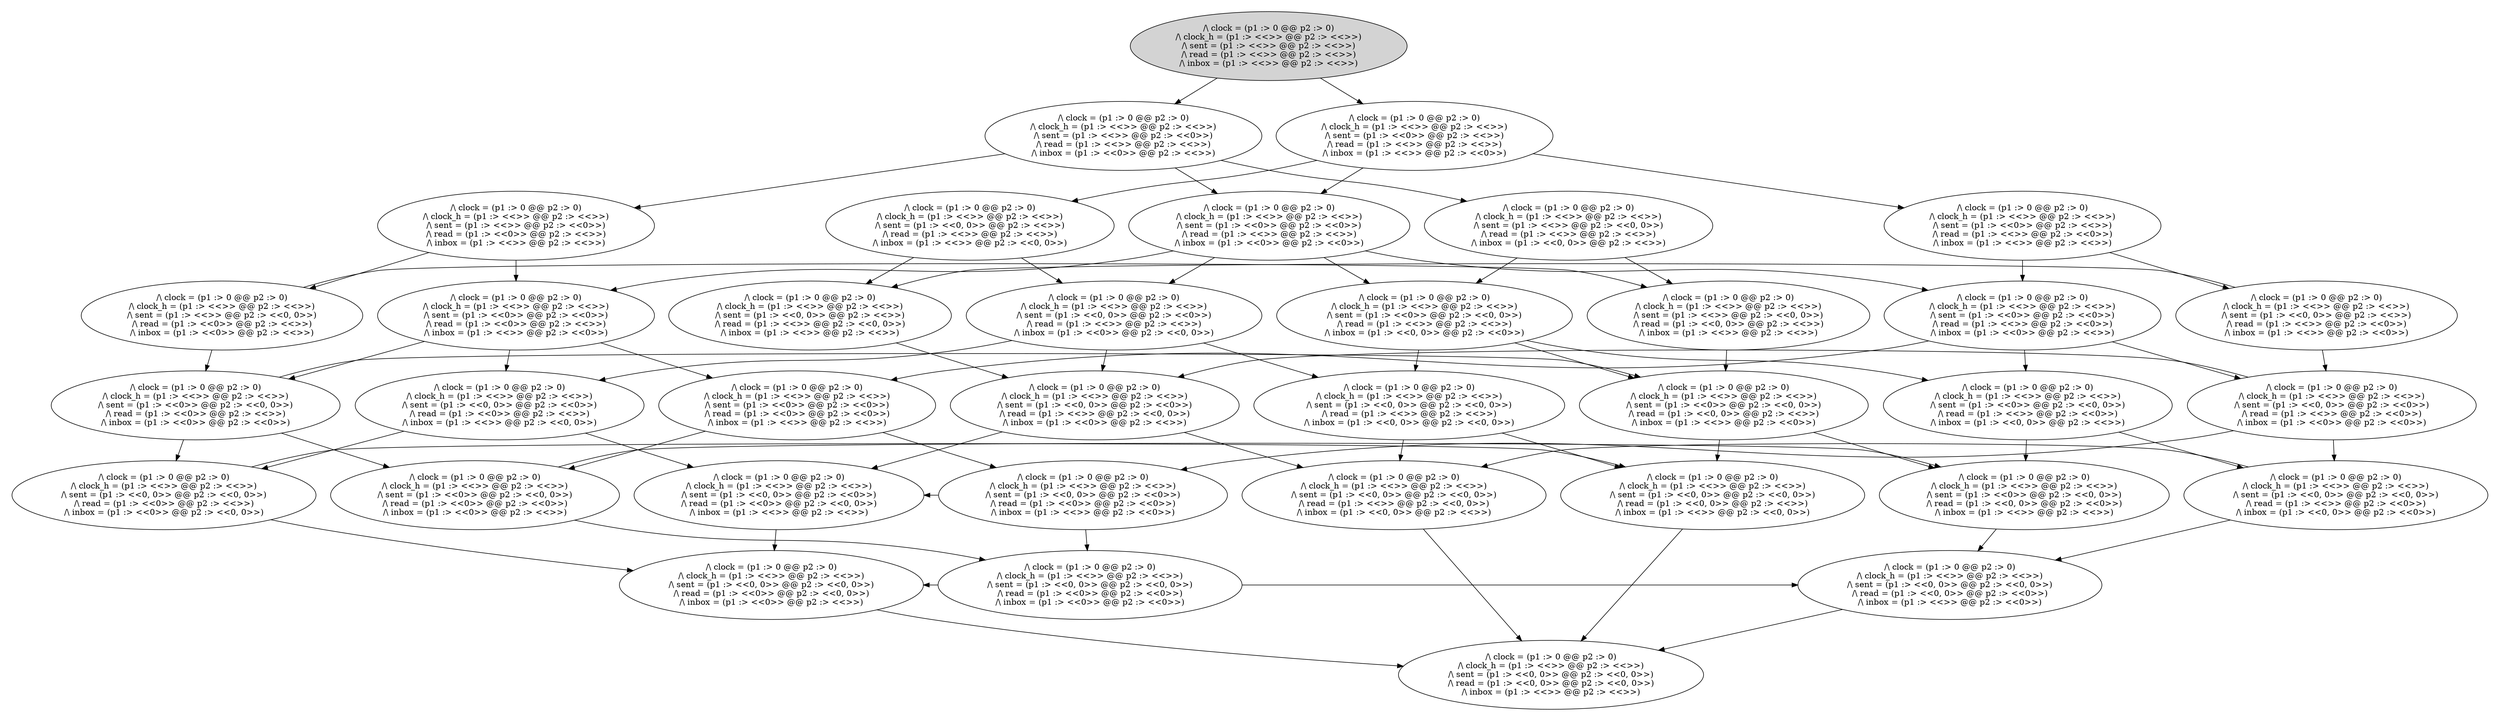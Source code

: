 strict digraph DiskGraph {
nodesep=0.35;
subgraph cluster_graph {
color="white";
-6114393217374611347 [label="/\\ clock = (p1 :> 0 @@ p2 :> 0)\n/\\ clock_h = (p1 :> <<>> @@ p2 :> <<>>)\n/\\ sent = (p1 :> <<>> @@ p2 :> <<>>)\n/\\ read = (p1 :> <<>> @@ p2 :> <<>>)\n/\\ inbox = (p1 :> <<>> @@ p2 :> <<>>)",style = filled]
-6114393217374611347 -> 4183823219107056716 [label="",color="black",fontcolor="black"];
4183823219107056716 [label="/\\ clock = (p1 :> 0 @@ p2 :> 0)\n/\\ clock_h = (p1 :> <<>> @@ p2 :> <<>>)\n/\\ sent = (p1 :> <<0>> @@ p2 :> <<>>)\n/\\ read = (p1 :> <<>> @@ p2 :> <<>>)\n/\\ inbox = (p1 :> <<>> @@ p2 :> <<0>>)"];
-6114393217374611347 -> -1442885059461661172 [label="",color="black",fontcolor="black"];
-1442885059461661172 [label="/\\ clock = (p1 :> 0 @@ p2 :> 0)\n/\\ clock_h = (p1 :> <<>> @@ p2 :> <<>>)\n/\\ sent = (p1 :> <<>> @@ p2 :> <<0>>)\n/\\ read = (p1 :> <<>> @@ p2 :> <<>>)\n/\\ inbox = (p1 :> <<0>> @@ p2 :> <<>>)"];
4183823219107056716 -> -2684541966618361896 [label="",color="black",fontcolor="black"];
-2684541966618361896 [label="/\\ clock = (p1 :> 0 @@ p2 :> 0)\n/\\ clock_h = (p1 :> <<>> @@ p2 :> <<>>)\n/\\ sent = (p1 :> <<0, 0>> @@ p2 :> <<>>)\n/\\ read = (p1 :> <<>> @@ p2 :> <<>>)\n/\\ inbox = (p1 :> <<>> @@ p2 :> <<0, 0>>)"];
4183823219107056716 -> -8667581117001056571 [label="",color="black",fontcolor="black"];
-8667581117001056571 [label="/\\ clock = (p1 :> 0 @@ p2 :> 0)\n/\\ clock_h = (p1 :> <<>> @@ p2 :> <<>>)\n/\\ sent = (p1 :> <<0>> @@ p2 :> <<0>>)\n/\\ read = (p1 :> <<>> @@ p2 :> <<>>)\n/\\ inbox = (p1 :> <<0>> @@ p2 :> <<0>>)"];
4183823219107056716 -> -4641319375448027072 [label="",color="black",fontcolor="black"];
-4641319375448027072 [label="/\\ clock = (p1 :> 0 @@ p2 :> 0)\n/\\ clock_h = (p1 :> <<>> @@ p2 :> <<>>)\n/\\ sent = (p1 :> <<0>> @@ p2 :> <<>>)\n/\\ read = (p1 :> <<>> @@ p2 :> <<0>>)\n/\\ inbox = (p1 :> <<>> @@ p2 :> <<>>)"];
-1442885059461661172 -> -8667581117001056571 [label="",color="black",fontcolor="black"];
-1442885059461661172 -> 3499599219811005342 [label="",color="black",fontcolor="black"];
3499599219811005342 [label="/\\ clock = (p1 :> 0 @@ p2 :> 0)\n/\\ clock_h = (p1 :> <<>> @@ p2 :> <<>>)\n/\\ sent = (p1 :> <<>> @@ p2 :> <<0>>)\n/\\ read = (p1 :> <<0>> @@ p2 :> <<>>)\n/\\ inbox = (p1 :> <<>> @@ p2 :> <<>>)"];
-1442885059461661172 -> -5151998121097620318 [label="",color="black",fontcolor="black"];
-5151998121097620318 [label="/\\ clock = (p1 :> 0 @@ p2 :> 0)\n/\\ clock_h = (p1 :> <<>> @@ p2 :> <<>>)\n/\\ sent = (p1 :> <<>> @@ p2 :> <<0, 0>>)\n/\\ read = (p1 :> <<>> @@ p2 :> <<>>)\n/\\ inbox = (p1 :> <<0, 0>> @@ p2 :> <<>>)"];
-2684541966618361896 -> 7464780154247294177 [label="",color="black",fontcolor="black"];
7464780154247294177 [label="/\\ clock = (p1 :> 0 @@ p2 :> 0)\n/\\ clock_h = (p1 :> <<>> @@ p2 :> <<>>)\n/\\ sent = (p1 :> <<0, 0>> @@ p2 :> <<0>>)\n/\\ read = (p1 :> <<>> @@ p2 :> <<>>)\n/\\ inbox = (p1 :> <<0>> @@ p2 :> <<0, 0>>)"];
-2684541966618361896 -> 298853030305780292 [label="",color="black",fontcolor="black"];
298853030305780292 [label="/\\ clock = (p1 :> 0 @@ p2 :> 0)\n/\\ clock_h = (p1 :> <<>> @@ p2 :> <<>>)\n/\\ sent = (p1 :> <<0, 0>> @@ p2 :> <<>>)\n/\\ read = (p1 :> <<>> @@ p2 :> <<0, 0>>)\n/\\ inbox = (p1 :> <<>> @@ p2 :> <<>>)"];
-8667581117001056571 -> 7464780154247294177 [label="",color="black",fontcolor="black"];
-8667581117001056571 -> 8948607335958594208 [label="",color="black",fontcolor="black"];
8948607335958594208 [label="/\\ clock = (p1 :> 0 @@ p2 :> 0)\n/\\ clock_h = (p1 :> <<>> @@ p2 :> <<>>)\n/\\ sent = (p1 :> <<0>> @@ p2 :> <<0>>)\n/\\ read = (p1 :> <<0>> @@ p2 :> <<>>)\n/\\ inbox = (p1 :> <<>> @@ p2 :> <<0>>)"];
-8667581117001056571 -> 2881955675986428148 [label="",color="black",fontcolor="black"];
2881955675986428148 [label="/\\ clock = (p1 :> 0 @@ p2 :> 0)\n/\\ clock_h = (p1 :> <<>> @@ p2 :> <<>>)\n/\\ sent = (p1 :> <<0>> @@ p2 :> <<0, 0>>)\n/\\ read = (p1 :> <<>> @@ p2 :> <<>>)\n/\\ inbox = (p1 :> <<0, 0>> @@ p2 :> <<0>>)"];
-8667581117001056571 -> -6019166823755751087 [label="",color="black",fontcolor="black"];
-6019166823755751087 [label="/\\ clock = (p1 :> 0 @@ p2 :> 0)\n/\\ clock_h = (p1 :> <<>> @@ p2 :> <<>>)\n/\\ sent = (p1 :> <<0>> @@ p2 :> <<0>>)\n/\\ read = (p1 :> <<>> @@ p2 :> <<0>>)\n/\\ inbox = (p1 :> <<0>> @@ p2 :> <<>>)"];
-4641319375448027072 -> 2497498972897018075 [label="",color="black",fontcolor="black"];
2497498972897018075 [label="/\\ clock = (p1 :> 0 @@ p2 :> 0)\n/\\ clock_h = (p1 :> <<>> @@ p2 :> <<>>)\n/\\ sent = (p1 :> <<0, 0>> @@ p2 :> <<>>)\n/\\ read = (p1 :> <<>> @@ p2 :> <<0>>)\n/\\ inbox = (p1 :> <<>> @@ p2 :> <<0>>)"];
-4641319375448027072 -> -6019166823755751087 [label="",color="black",fontcolor="black"];
3499599219811005342 -> 8948607335958594208 [label="",color="black",fontcolor="black"];
3499599219811005342 -> -4495226149713229796 [label="",color="black",fontcolor="black"];
-4495226149713229796 [label="/\\ clock = (p1 :> 0 @@ p2 :> 0)\n/\\ clock_h = (p1 :> <<>> @@ p2 :> <<>>)\n/\\ sent = (p1 :> <<>> @@ p2 :> <<0, 0>>)\n/\\ read = (p1 :> <<0>> @@ p2 :> <<>>)\n/\\ inbox = (p1 :> <<0>> @@ p2 :> <<>>)"];
-5151998121097620318 -> 2881955675986428148 [label="",color="black",fontcolor="black"];
-5151998121097620318 -> -8144157574163487243 [label="",color="black",fontcolor="black"];
-8144157574163487243 [label="/\\ clock = (p1 :> 0 @@ p2 :> 0)\n/\\ clock_h = (p1 :> <<>> @@ p2 :> <<>>)\n/\\ sent = (p1 :> <<>> @@ p2 :> <<0, 0>>)\n/\\ read = (p1 :> <<0, 0>> @@ p2 :> <<>>)\n/\\ inbox = (p1 :> <<>> @@ p2 :> <<>>)"];
7464780154247294177 -> 8379028688484965256 [label="",color="black",fontcolor="black"];
8379028688484965256 [label="/\\ clock = (p1 :> 0 @@ p2 :> 0)\n/\\ clock_h = (p1 :> <<>> @@ p2 :> <<>>)\n/\\ sent = (p1 :> <<0, 0>> @@ p2 :> <<0>>)\n/\\ read = (p1 :> <<0>> @@ p2 :> <<>>)\n/\\ inbox = (p1 :> <<>> @@ p2 :> <<0, 0>>)"];
7464780154247294177 -> -8513846461214778886 [label="",color="black",fontcolor="black"];
-8513846461214778886 [label="/\\ clock = (p1 :> 0 @@ p2 :> 0)\n/\\ clock_h = (p1 :> <<>> @@ p2 :> <<>>)\n/\\ sent = (p1 :> <<0, 0>> @@ p2 :> <<0, 0>>)\n/\\ read = (p1 :> <<>> @@ p2 :> <<>>)\n/\\ inbox = (p1 :> <<0, 0>> @@ p2 :> <<0, 0>>)"];
7464780154247294177 -> 1296198941730709244 [label="",color="black",fontcolor="black"];
1296198941730709244 [label="/\\ clock = (p1 :> 0 @@ p2 :> 0)\n/\\ clock_h = (p1 :> <<>> @@ p2 :> <<>>)\n/\\ sent = (p1 :> <<0, 0>> @@ p2 :> <<0>>)\n/\\ read = (p1 :> <<>> @@ p2 :> <<0, 0>>)\n/\\ inbox = (p1 :> <<0>> @@ p2 :> <<>>)"];
298853030305780292 -> 1296198941730709244 [label="",color="black",fontcolor="black"];
8948607335958594208 -> 8379028688484965256 [label="",color="black",fontcolor="black"];
8948607335958594208 -> 2556762491480565609 [label="",color="black",fontcolor="black"];
2556762491480565609 [label="/\\ clock = (p1 :> 0 @@ p2 :> 0)\n/\\ clock_h = (p1 :> <<>> @@ p2 :> <<>>)\n/\\ sent = (p1 :> <<0>> @@ p2 :> <<0, 0>>)\n/\\ read = (p1 :> <<0>> @@ p2 :> <<>>)\n/\\ inbox = (p1 :> <<0>> @@ p2 :> <<0>>)"];
8948607335958594208 -> -453030235325833556 [label="",color="black",fontcolor="black"];
-453030235325833556 [label="/\\ clock = (p1 :> 0 @@ p2 :> 0)\n/\\ clock_h = (p1 :> <<>> @@ p2 :> <<>>)\n/\\ sent = (p1 :> <<0>> @@ p2 :> <<0>>)\n/\\ read = (p1 :> <<0>> @@ p2 :> <<0>>)\n/\\ inbox = (p1 :> <<>> @@ p2 :> <<>>)"];
2881955675986428148 -> -8513846461214778886 [label="",color="black",fontcolor="black"];
2881955675986428148 -> -7357014115831081013 [label="",color="black",fontcolor="black"];
-7357014115831081013 [label="/\\ clock = (p1 :> 0 @@ p2 :> 0)\n/\\ clock_h = (p1 :> <<>> @@ p2 :> <<>>)\n/\\ sent = (p1 :> <<0>> @@ p2 :> <<0, 0>>)\n/\\ read = (p1 :> <<0, 0>> @@ p2 :> <<>>)\n/\\ inbox = (p1 :> <<>> @@ p2 :> <<0>>)"];
2881955675986428148 -> -6317563930722411074 [label="",color="black",fontcolor="black"];
-6317563930722411074 [label="/\\ clock = (p1 :> 0 @@ p2 :> 0)\n/\\ clock_h = (p1 :> <<>> @@ p2 :> <<>>)\n/\\ sent = (p1 :> <<0>> @@ p2 :> <<0, 0>>)\n/\\ read = (p1 :> <<>> @@ p2 :> <<0>>)\n/\\ inbox = (p1 :> <<0, 0>> @@ p2 :> <<>>)"];
-6019166823755751087 -> -5894279021322919661 [label="",color="black",fontcolor="black"];
-5894279021322919661 [label="/\\ clock = (p1 :> 0 @@ p2 :> 0)\n/\\ clock_h = (p1 :> <<>> @@ p2 :> <<>>)\n/\\ sent = (p1 :> <<0, 0>> @@ p2 :> <<0>>)\n/\\ read = (p1 :> <<>> @@ p2 :> <<0>>)\n/\\ inbox = (p1 :> <<0>> @@ p2 :> <<0>>)"];
-6019166823755751087 -> -453030235325833556 [label="",color="black",fontcolor="black"];
-6019166823755751087 -> -6317563930722411074 [label="",color="black",fontcolor="black"];
2497498972897018075 -> -5894279021322919661 [label="",color="black",fontcolor="black"];
2497498972897018075 -> 298853030305780292 [label="",color="black",fontcolor="black"];
-4495226149713229796 -> 2556762491480565609 [label="",color="black",fontcolor="black"];
-4495226149713229796 -> -8144157574163487243 [label="",color="black",fontcolor="black"];
-8144157574163487243 -> -7357014115831081013 [label="",color="black",fontcolor="black"];
8379028688484965256 -> -6708793997071595523 [label="",color="black",fontcolor="black"];
-6708793997071595523 [label="/\\ clock = (p1 :> 0 @@ p2 :> 0)\n/\\ clock_h = (p1 :> <<>> @@ p2 :> <<>>)\n/\\ sent = (p1 :> <<0, 0>> @@ p2 :> <<0, 0>>)\n/\\ read = (p1 :> <<0>> @@ p2 :> <<>>)\n/\\ inbox = (p1 :> <<0>> @@ p2 :> <<0, 0>>)"];
8379028688484965256 -> -6137456038585190892 [label="",color="black",fontcolor="black"];
-6137456038585190892 [label="/\\ clock = (p1 :> 0 @@ p2 :> 0)\n/\\ clock_h = (p1 :> <<>> @@ p2 :> <<>>)\n/\\ sent = (p1 :> <<0, 0>> @@ p2 :> <<0>>)\n/\\ read = (p1 :> <<0>> @@ p2 :> <<0, 0>>)\n/\\ inbox = (p1 :> <<>> @@ p2 :> <<>>)"];
-8513846461214778886 -> -1953575837473021659 [label="",color="black",fontcolor="black"];
-1953575837473021659 [label="/\\ clock = (p1 :> 0 @@ p2 :> 0)\n/\\ clock_h = (p1 :> <<>> @@ p2 :> <<>>)\n/\\ sent = (p1 :> <<0, 0>> @@ p2 :> <<0, 0>>)\n/\\ read = (p1 :> <<0, 0>> @@ p2 :> <<>>)\n/\\ inbox = (p1 :> <<>> @@ p2 :> <<0, 0>>)"];
-8513846461214778886 -> 3586152650701557381 [label="",color="black",fontcolor="black"];
3586152650701557381 [label="/\\ clock = (p1 :> 0 @@ p2 :> 0)\n/\\ clock_h = (p1 :> <<>> @@ p2 :> <<>>)\n/\\ sent = (p1 :> <<0, 0>> @@ p2 :> <<0, 0>>)\n/\\ read = (p1 :> <<>> @@ p2 :> <<0, 0>>)\n/\\ inbox = (p1 :> <<0, 0>> @@ p2 :> <<>>)"];
1296198941730709244 -> -6137456038585190892 [label="",color="black",fontcolor="black"];
1296198941730709244 -> 3586152650701557381 [label="",color="black",fontcolor="black"];
2556762491480565609 -> -6708793997071595523 [label="",color="black",fontcolor="black"];
2556762491480565609 -> -7357014115831081013 [label="",color="black",fontcolor="black"];
2556762491480565609 -> 628954457828342013 [label="",color="black",fontcolor="black"];
628954457828342013 [label="/\\ clock = (p1 :> 0 @@ p2 :> 0)\n/\\ clock_h = (p1 :> <<>> @@ p2 :> <<>>)\n/\\ sent = (p1 :> <<0>> @@ p2 :> <<0, 0>>)\n/\\ read = (p1 :> <<0>> @@ p2 :> <<0>>)\n/\\ inbox = (p1 :> <<0>> @@ p2 :> <<>>)"];
-453030235325833556 -> -8332156933489335157 [label="",color="black",fontcolor="black"];
-8332156933489335157 [label="/\\ clock = (p1 :> 0 @@ p2 :> 0)\n/\\ clock_h = (p1 :> <<>> @@ p2 :> <<>>)\n/\\ sent = (p1 :> <<0, 0>> @@ p2 :> <<0>>)\n/\\ read = (p1 :> <<0>> @@ p2 :> <<0>>)\n/\\ inbox = (p1 :> <<>> @@ p2 :> <<0>>)"];
-453030235325833556 -> 628954457828342013 [label="",color="black",fontcolor="black"];
-7357014115831081013 -> -1953575837473021659 [label="",color="black",fontcolor="black"];
-7357014115831081013 -> 2053631772494302151 [label="",color="black",fontcolor="black"];
2053631772494302151 [label="/\\ clock = (p1 :> 0 @@ p2 :> 0)\n/\\ clock_h = (p1 :> <<>> @@ p2 :> <<>>)\n/\\ sent = (p1 :> <<0>> @@ p2 :> <<0, 0>>)\n/\\ read = (p1 :> <<0, 0>> @@ p2 :> <<0>>)\n/\\ inbox = (p1 :> <<>> @@ p2 :> <<>>)"];
-6317563930722411074 -> -41299952308314360 [label="",color="black",fontcolor="black"];
-41299952308314360 [label="/\\ clock = (p1 :> 0 @@ p2 :> 0)\n/\\ clock_h = (p1 :> <<>> @@ p2 :> <<>>)\n/\\ sent = (p1 :> <<0, 0>> @@ p2 :> <<0, 0>>)\n/\\ read = (p1 :> <<>> @@ p2 :> <<0>>)\n/\\ inbox = (p1 :> <<0, 0>> @@ p2 :> <<0>>)"];
-6317563930722411074 -> 2053631772494302151 [label="",color="black",fontcolor="black"];
-5894279021322919661 -> -8332156933489335157 [label="",color="black",fontcolor="black"];
-5894279021322919661 -> -41299952308314360 [label="",color="black",fontcolor="black"];
-5894279021322919661 -> 1296198941730709244 [label="",color="black",fontcolor="black"];
-6708793997071595523 -> -1953575837473021659 [label="",color="black",fontcolor="black"];
-6708793997071595523 -> -3134312417680067104 [label="",color="black",fontcolor="black"];
-3134312417680067104 [label="/\\ clock = (p1 :> 0 @@ p2 :> 0)\n/\\ clock_h = (p1 :> <<>> @@ p2 :> <<>>)\n/\\ sent = (p1 :> <<0, 0>> @@ p2 :> <<0, 0>>)\n/\\ read = (p1 :> <<0>> @@ p2 :> <<0, 0>>)\n/\\ inbox = (p1 :> <<0>> @@ p2 :> <<>>)"];
-6137456038585190892 -> -3134312417680067104 [label="",color="black",fontcolor="black"];
-1953575837473021659 -> 4213305823534501049 [label="",color="black",fontcolor="black"];
4213305823534501049 [label="/\\ clock = (p1 :> 0 @@ p2 :> 0)\n/\\ clock_h = (p1 :> <<>> @@ p2 :> <<>>)\n/\\ sent = (p1 :> <<0, 0>> @@ p2 :> <<0, 0>>)\n/\\ read = (p1 :> <<0, 0>> @@ p2 :> <<0, 0>>)\n/\\ inbox = (p1 :> <<>> @@ p2 :> <<>>)"];
3586152650701557381 -> 4213305823534501049 [label="",color="black",fontcolor="black"];
628954457828342013 -> 7732391466450766351 [label="",color="black",fontcolor="black"];
7732391466450766351 [label="/\\ clock = (p1 :> 0 @@ p2 :> 0)\n/\\ clock_h = (p1 :> <<>> @@ p2 :> <<>>)\n/\\ sent = (p1 :> <<0, 0>> @@ p2 :> <<0, 0>>)\n/\\ read = (p1 :> <<0>> @@ p2 :> <<0>>)\n/\\ inbox = (p1 :> <<0>> @@ p2 :> <<0>>)"];
628954457828342013 -> 2053631772494302151 [label="",color="black",fontcolor="black"];
-8332156933489335157 -> 7732391466450766351 [label="",color="black",fontcolor="black"];
-8332156933489335157 -> -6137456038585190892 [label="",color="black",fontcolor="black"];
2053631772494302151 -> 2086838403912506918 [label="",color="black",fontcolor="black"];
2086838403912506918 [label="/\\ clock = (p1 :> 0 @@ p2 :> 0)\n/\\ clock_h = (p1 :> <<>> @@ p2 :> <<>>)\n/\\ sent = (p1 :> <<0, 0>> @@ p2 :> <<0, 0>>)\n/\\ read = (p1 :> <<0, 0>> @@ p2 :> <<0>>)\n/\\ inbox = (p1 :> <<>> @@ p2 :> <<0>>)"];
-41299952308314360 -> 2086838403912506918 [label="",color="black",fontcolor="black"];
-41299952308314360 -> 3586152650701557381 [label="",color="black",fontcolor="black"];
-3134312417680067104 -> 4213305823534501049 [label="",color="black",fontcolor="black"];
7732391466450766351 -> 2086838403912506918 [label="",color="black",fontcolor="black"];
7732391466450766351 -> -3134312417680067104 [label="",color="black",fontcolor="black"];
2086838403912506918 -> 4213305823534501049 [label="",color="black",fontcolor="black"];
{rank = same; -6114393217374611347;}
{rank = same; 4183823219107056716;-1442885059461661172;}
{rank = same; -4641319375448027072;-8667581117001056571;3499599219811005342;-5151998121097620318;-2684541966618361896;}
{rank = same; 7464780154247294177;298853030305780292;-6019166823755751087;2881955675986428148;-8144157574163487243;2497498972897018075;-4495226149713229796;8948607335958594208;}
{rank = same; -8513846461214778886;-7357014115831081013;8379028688484965256;-6317563930722411074;-5894279021322919661;1296198941730709244;-453030235325833556;2556762491480565609;}
{rank = same; 3586152650701557381;-8332156933489335157;-41299952308314360;-1953575837473021659;2053631772494302151;-6708793997071595523;628954457828342013;-6137456038585190892;}
{rank = same; 2086838403912506918;-3134312417680067104;7732391466450766351;}
}
}